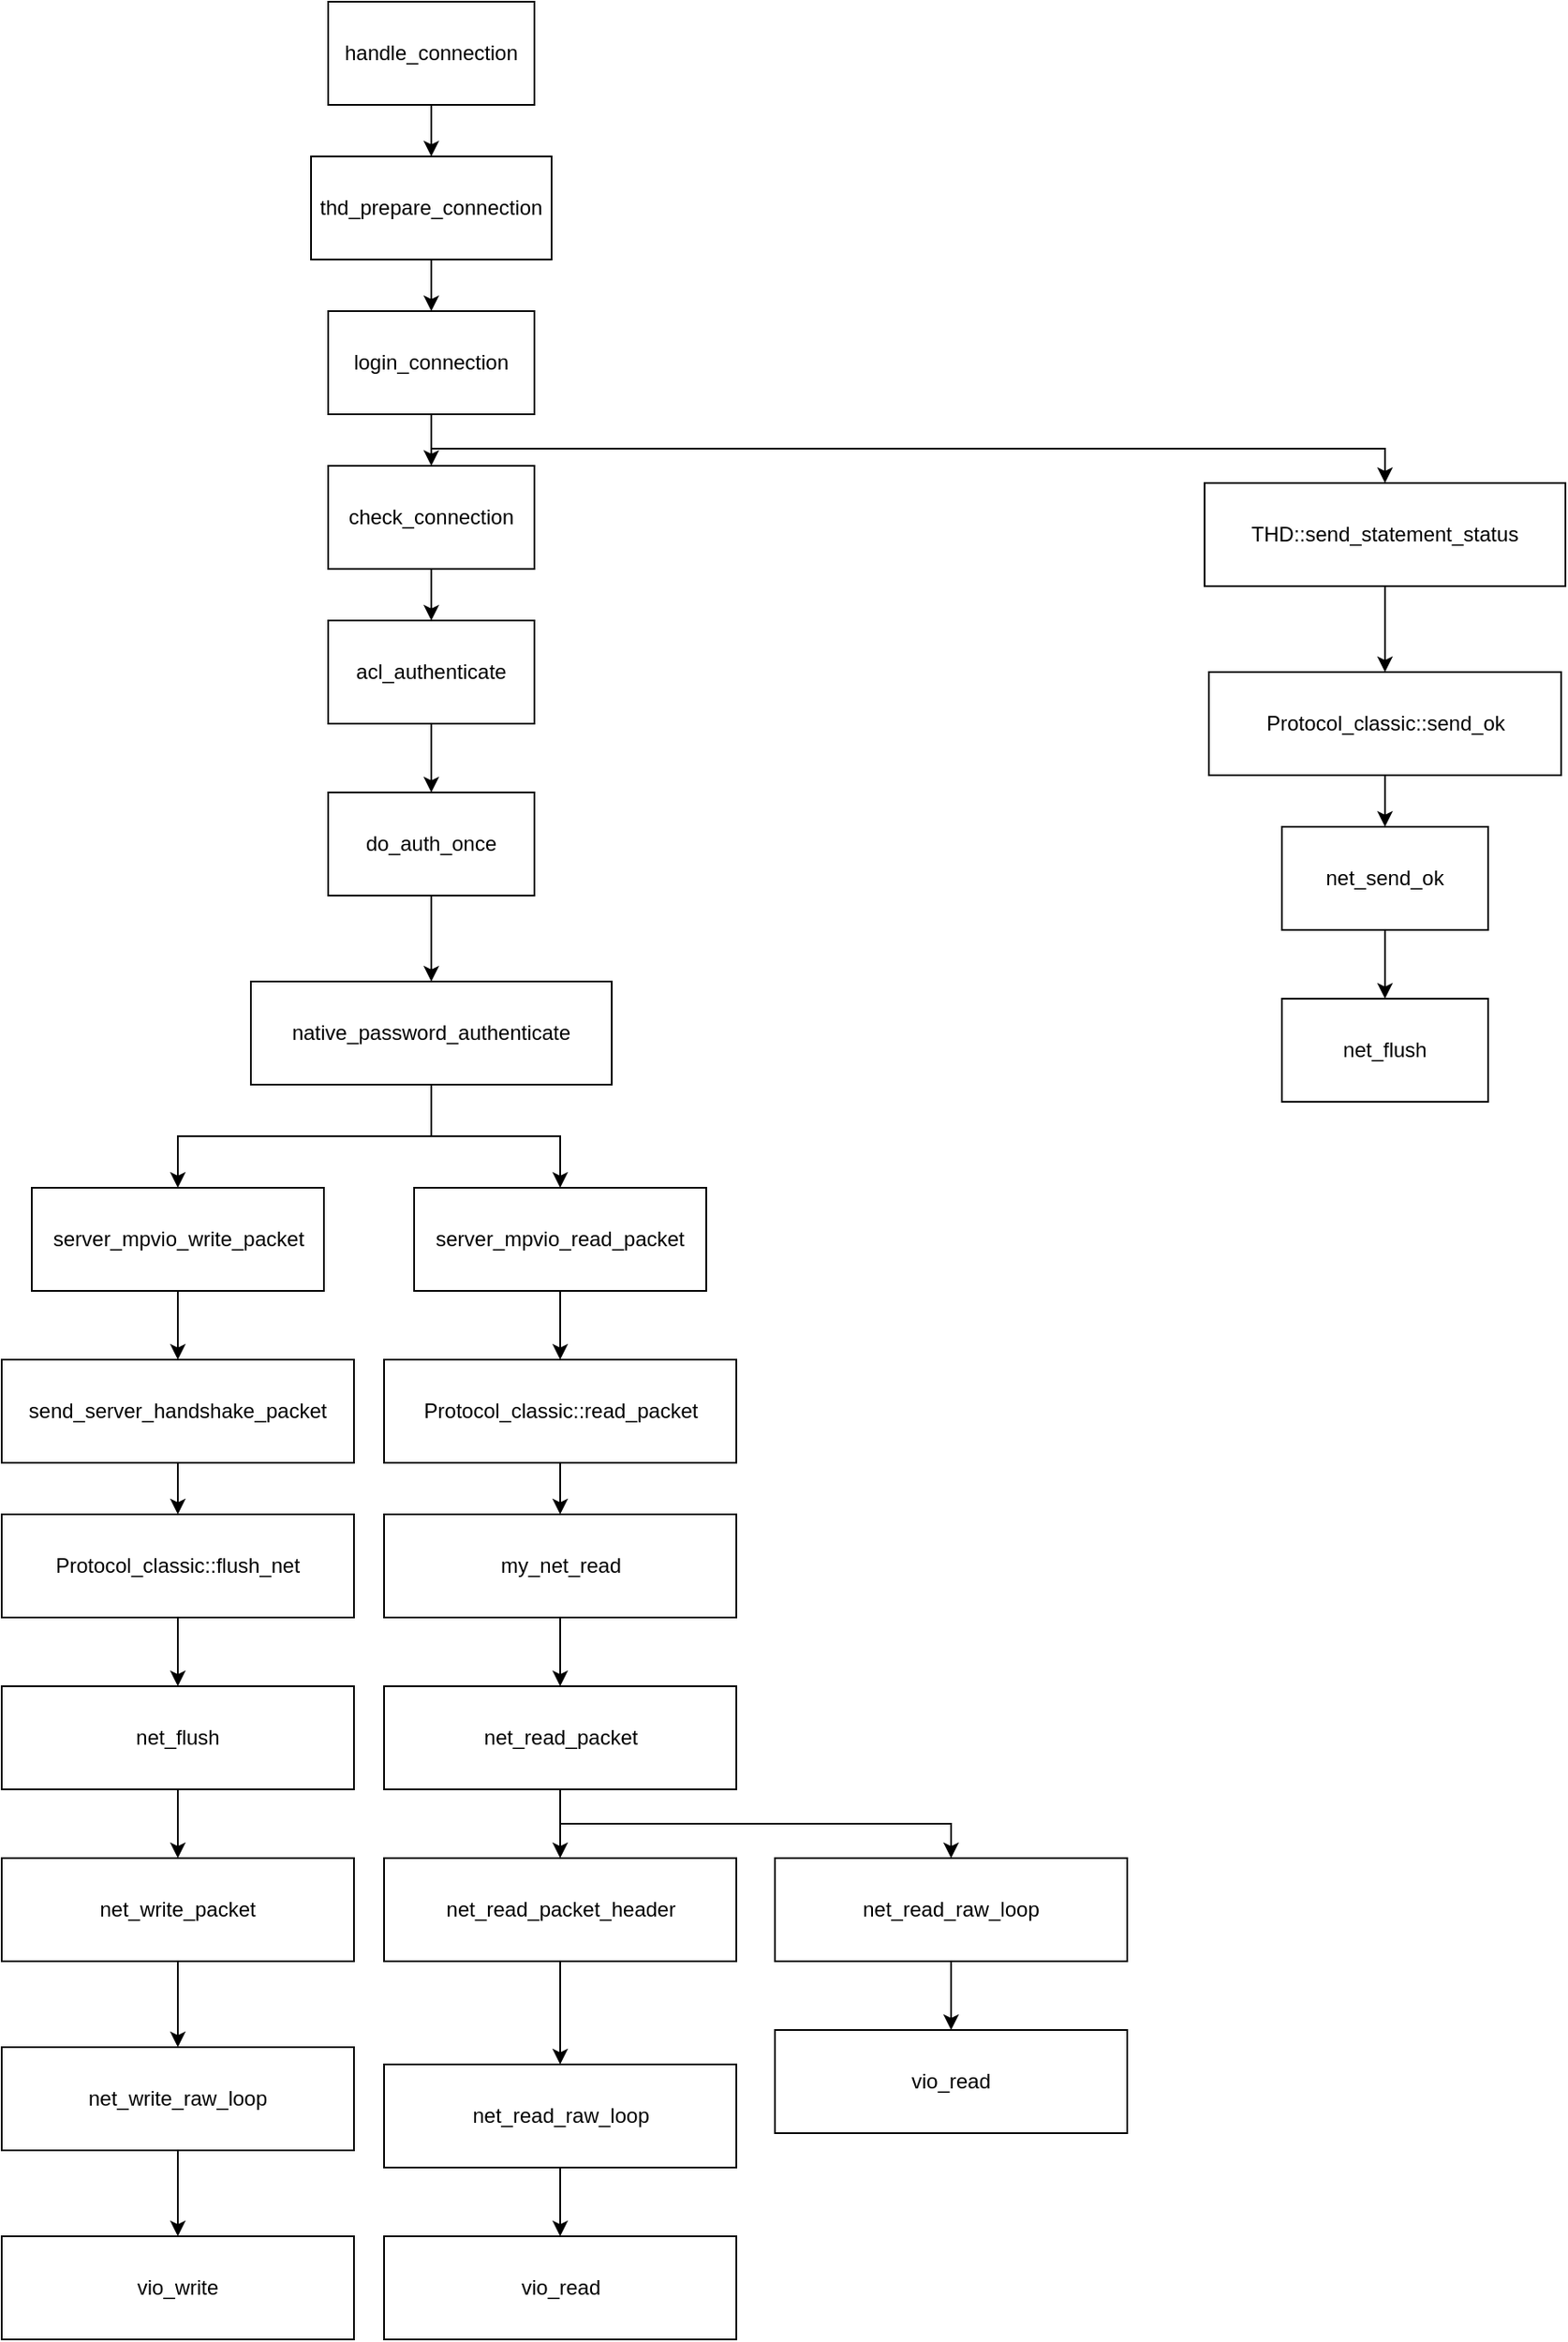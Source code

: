 <mxfile version="22.0.8" type="github">
  <diagram name="Page-1" id="0erV1qYscNEWXXvKawN_">
    <mxGraphModel dx="1050" dy="549" grid="1" gridSize="10" guides="1" tooltips="1" connect="1" arrows="1" fold="1" page="1" pageScale="1" pageWidth="850" pageHeight="1100" math="0" shadow="0">
      <root>
        <mxCell id="0" />
        <mxCell id="1" parent="0" />
        <mxCell id="YTRCjxiTsRSQV4Z-Bp1G-3" style="edgeStyle=orthogonalEdgeStyle;rounded=0;orthogonalLoop=1;jettySize=auto;html=1;exitX=0.5;exitY=1;exitDx=0;exitDy=0;entryX=0.5;entryY=0;entryDx=0;entryDy=0;" edge="1" parent="1" source="YTRCjxiTsRSQV4Z-Bp1G-1" target="YTRCjxiTsRSQV4Z-Bp1G-2">
          <mxGeometry relative="1" as="geometry" />
        </mxCell>
        <mxCell id="YTRCjxiTsRSQV4Z-Bp1G-1" value="handle_connection" style="rounded=0;whiteSpace=wrap;html=1;" vertex="1" parent="1">
          <mxGeometry x="220" y="30" width="120" height="60" as="geometry" />
        </mxCell>
        <mxCell id="YTRCjxiTsRSQV4Z-Bp1G-4" style="edgeStyle=orthogonalEdgeStyle;rounded=0;orthogonalLoop=1;jettySize=auto;html=1;exitX=0.5;exitY=1;exitDx=0;exitDy=0;" edge="1" parent="1" source="YTRCjxiTsRSQV4Z-Bp1G-2" target="YTRCjxiTsRSQV4Z-Bp1G-5">
          <mxGeometry relative="1" as="geometry">
            <mxPoint x="280" y="220" as="targetPoint" />
          </mxGeometry>
        </mxCell>
        <mxCell id="YTRCjxiTsRSQV4Z-Bp1G-2" value="thd_prepare_connection" style="rounded=0;whiteSpace=wrap;html=1;" vertex="1" parent="1">
          <mxGeometry x="210" y="120" width="140" height="60" as="geometry" />
        </mxCell>
        <mxCell id="YTRCjxiTsRSQV4Z-Bp1G-7" style="edgeStyle=orthogonalEdgeStyle;rounded=0;orthogonalLoop=1;jettySize=auto;html=1;exitX=0.5;exitY=1;exitDx=0;exitDy=0;entryX=0.5;entryY=0;entryDx=0;entryDy=0;" edge="1" parent="1" source="YTRCjxiTsRSQV4Z-Bp1G-5" target="YTRCjxiTsRSQV4Z-Bp1G-6">
          <mxGeometry relative="1" as="geometry" />
        </mxCell>
        <mxCell id="YTRCjxiTsRSQV4Z-Bp1G-48" style="edgeStyle=orthogonalEdgeStyle;rounded=0;orthogonalLoop=1;jettySize=auto;html=1;exitX=0.5;exitY=1;exitDx=0;exitDy=0;entryX=0.5;entryY=0;entryDx=0;entryDy=0;" edge="1" parent="1" source="YTRCjxiTsRSQV4Z-Bp1G-5" target="YTRCjxiTsRSQV4Z-Bp1G-47">
          <mxGeometry relative="1" as="geometry" />
        </mxCell>
        <mxCell id="YTRCjxiTsRSQV4Z-Bp1G-5" value="login_connection" style="rounded=0;whiteSpace=wrap;html=1;" vertex="1" parent="1">
          <mxGeometry x="220" y="210" width="120" height="60" as="geometry" />
        </mxCell>
        <mxCell id="YTRCjxiTsRSQV4Z-Bp1G-9" style="edgeStyle=orthogonalEdgeStyle;rounded=0;orthogonalLoop=1;jettySize=auto;html=1;exitX=0.5;exitY=1;exitDx=0;exitDy=0;" edge="1" parent="1" source="YTRCjxiTsRSQV4Z-Bp1G-6" target="YTRCjxiTsRSQV4Z-Bp1G-8">
          <mxGeometry relative="1" as="geometry" />
        </mxCell>
        <mxCell id="YTRCjxiTsRSQV4Z-Bp1G-6" value="check_connection" style="rounded=0;whiteSpace=wrap;html=1;" vertex="1" parent="1">
          <mxGeometry x="220" y="300" width="120" height="60" as="geometry" />
        </mxCell>
        <mxCell id="YTRCjxiTsRSQV4Z-Bp1G-11" style="edgeStyle=orthogonalEdgeStyle;rounded=0;orthogonalLoop=1;jettySize=auto;html=1;exitX=0.5;exitY=1;exitDx=0;exitDy=0;entryX=0.5;entryY=0;entryDx=0;entryDy=0;" edge="1" parent="1" source="YTRCjxiTsRSQV4Z-Bp1G-8" target="YTRCjxiTsRSQV4Z-Bp1G-10">
          <mxGeometry relative="1" as="geometry" />
        </mxCell>
        <mxCell id="YTRCjxiTsRSQV4Z-Bp1G-8" value="acl_authenticate" style="rounded=0;whiteSpace=wrap;html=1;" vertex="1" parent="1">
          <mxGeometry x="220" y="390" width="120" height="60" as="geometry" />
        </mxCell>
        <mxCell id="YTRCjxiTsRSQV4Z-Bp1G-13" style="edgeStyle=orthogonalEdgeStyle;rounded=0;orthogonalLoop=1;jettySize=auto;html=1;exitX=0.5;exitY=1;exitDx=0;exitDy=0;" edge="1" parent="1" source="YTRCjxiTsRSQV4Z-Bp1G-10" target="YTRCjxiTsRSQV4Z-Bp1G-12">
          <mxGeometry relative="1" as="geometry" />
        </mxCell>
        <mxCell id="YTRCjxiTsRSQV4Z-Bp1G-10" value="do_auth_once" style="rounded=0;whiteSpace=wrap;html=1;" vertex="1" parent="1">
          <mxGeometry x="220" y="490" width="120" height="60" as="geometry" />
        </mxCell>
        <mxCell id="YTRCjxiTsRSQV4Z-Bp1G-15" style="edgeStyle=orthogonalEdgeStyle;rounded=0;orthogonalLoop=1;jettySize=auto;html=1;exitX=0.5;exitY=1;exitDx=0;exitDy=0;" edge="1" parent="1" source="YTRCjxiTsRSQV4Z-Bp1G-12" target="YTRCjxiTsRSQV4Z-Bp1G-14">
          <mxGeometry relative="1" as="geometry" />
        </mxCell>
        <mxCell id="YTRCjxiTsRSQV4Z-Bp1G-29" style="edgeStyle=orthogonalEdgeStyle;rounded=0;orthogonalLoop=1;jettySize=auto;html=1;exitX=0.5;exitY=1;exitDx=0;exitDy=0;" edge="1" parent="1" source="YTRCjxiTsRSQV4Z-Bp1G-12" target="YTRCjxiTsRSQV4Z-Bp1G-28">
          <mxGeometry relative="1" as="geometry" />
        </mxCell>
        <mxCell id="YTRCjxiTsRSQV4Z-Bp1G-12" value="native_password_authenticate" style="rounded=0;whiteSpace=wrap;html=1;" vertex="1" parent="1">
          <mxGeometry x="175" y="600" width="210" height="60" as="geometry" />
        </mxCell>
        <mxCell id="YTRCjxiTsRSQV4Z-Bp1G-17" style="edgeStyle=orthogonalEdgeStyle;rounded=0;orthogonalLoop=1;jettySize=auto;html=1;exitX=0.5;exitY=1;exitDx=0;exitDy=0;entryX=0.5;entryY=0;entryDx=0;entryDy=0;" edge="1" parent="1" source="YTRCjxiTsRSQV4Z-Bp1G-14" target="YTRCjxiTsRSQV4Z-Bp1G-16">
          <mxGeometry relative="1" as="geometry" />
        </mxCell>
        <mxCell id="YTRCjxiTsRSQV4Z-Bp1G-14" value="server_mpvio_write_packet" style="rounded=0;whiteSpace=wrap;html=1;" vertex="1" parent="1">
          <mxGeometry x="47.5" y="720" width="170" height="60" as="geometry" />
        </mxCell>
        <mxCell id="YTRCjxiTsRSQV4Z-Bp1G-19" style="edgeStyle=orthogonalEdgeStyle;rounded=0;orthogonalLoop=1;jettySize=auto;html=1;exitX=0.5;exitY=1;exitDx=0;exitDy=0;entryX=0.5;entryY=0;entryDx=0;entryDy=0;" edge="1" parent="1" source="YTRCjxiTsRSQV4Z-Bp1G-16" target="YTRCjxiTsRSQV4Z-Bp1G-18">
          <mxGeometry relative="1" as="geometry" />
        </mxCell>
        <mxCell id="YTRCjxiTsRSQV4Z-Bp1G-16" value="send_server_handshake_packet" style="rounded=0;whiteSpace=wrap;html=1;" vertex="1" parent="1">
          <mxGeometry x="30" y="820" width="205" height="60" as="geometry" />
        </mxCell>
        <mxCell id="YTRCjxiTsRSQV4Z-Bp1G-21" style="edgeStyle=orthogonalEdgeStyle;rounded=0;orthogonalLoop=1;jettySize=auto;html=1;exitX=0.5;exitY=1;exitDx=0;exitDy=0;" edge="1" parent="1" source="YTRCjxiTsRSQV4Z-Bp1G-18" target="YTRCjxiTsRSQV4Z-Bp1G-20">
          <mxGeometry relative="1" as="geometry" />
        </mxCell>
        <mxCell id="YTRCjxiTsRSQV4Z-Bp1G-18" value="Protocol_classic::flush_net" style="rounded=0;whiteSpace=wrap;html=1;" vertex="1" parent="1">
          <mxGeometry x="30" y="910" width="205" height="60" as="geometry" />
        </mxCell>
        <mxCell id="YTRCjxiTsRSQV4Z-Bp1G-23" style="edgeStyle=orthogonalEdgeStyle;rounded=0;orthogonalLoop=1;jettySize=auto;html=1;exitX=0.5;exitY=1;exitDx=0;exitDy=0;entryX=0.5;entryY=0;entryDx=0;entryDy=0;" edge="1" parent="1" source="YTRCjxiTsRSQV4Z-Bp1G-20" target="YTRCjxiTsRSQV4Z-Bp1G-22">
          <mxGeometry relative="1" as="geometry" />
        </mxCell>
        <mxCell id="YTRCjxiTsRSQV4Z-Bp1G-20" value="net_flush" style="rounded=0;whiteSpace=wrap;html=1;" vertex="1" parent="1">
          <mxGeometry x="30" y="1010" width="205" height="60" as="geometry" />
        </mxCell>
        <mxCell id="YTRCjxiTsRSQV4Z-Bp1G-25" style="edgeStyle=orthogonalEdgeStyle;rounded=0;orthogonalLoop=1;jettySize=auto;html=1;exitX=0.5;exitY=1;exitDx=0;exitDy=0;" edge="1" parent="1" source="YTRCjxiTsRSQV4Z-Bp1G-22" target="YTRCjxiTsRSQV4Z-Bp1G-24">
          <mxGeometry relative="1" as="geometry" />
        </mxCell>
        <mxCell id="YTRCjxiTsRSQV4Z-Bp1G-22" value="net_write_packet" style="rounded=0;whiteSpace=wrap;html=1;" vertex="1" parent="1">
          <mxGeometry x="30" y="1110" width="205" height="60" as="geometry" />
        </mxCell>
        <mxCell id="YTRCjxiTsRSQV4Z-Bp1G-27" style="edgeStyle=orthogonalEdgeStyle;rounded=0;orthogonalLoop=1;jettySize=auto;html=1;exitX=0.5;exitY=1;exitDx=0;exitDy=0;entryX=0.5;entryY=0;entryDx=0;entryDy=0;" edge="1" parent="1" source="YTRCjxiTsRSQV4Z-Bp1G-24" target="YTRCjxiTsRSQV4Z-Bp1G-26">
          <mxGeometry relative="1" as="geometry" />
        </mxCell>
        <mxCell id="YTRCjxiTsRSQV4Z-Bp1G-24" value="net_write_raw_loop" style="rounded=0;whiteSpace=wrap;html=1;" vertex="1" parent="1">
          <mxGeometry x="30" y="1220" width="205" height="60" as="geometry" />
        </mxCell>
        <mxCell id="YTRCjxiTsRSQV4Z-Bp1G-26" value="vio_write" style="rounded=0;whiteSpace=wrap;html=1;" vertex="1" parent="1">
          <mxGeometry x="30" y="1330" width="205" height="60" as="geometry" />
        </mxCell>
        <mxCell id="YTRCjxiTsRSQV4Z-Bp1G-31" style="edgeStyle=orthogonalEdgeStyle;rounded=0;orthogonalLoop=1;jettySize=auto;html=1;exitX=0.5;exitY=1;exitDx=0;exitDy=0;" edge="1" parent="1" source="YTRCjxiTsRSQV4Z-Bp1G-28" target="YTRCjxiTsRSQV4Z-Bp1G-30">
          <mxGeometry relative="1" as="geometry" />
        </mxCell>
        <mxCell id="YTRCjxiTsRSQV4Z-Bp1G-28" value="server_mpvio_read_packet" style="rounded=0;whiteSpace=wrap;html=1;" vertex="1" parent="1">
          <mxGeometry x="270" y="720" width="170" height="60" as="geometry" />
        </mxCell>
        <mxCell id="YTRCjxiTsRSQV4Z-Bp1G-33" style="edgeStyle=orthogonalEdgeStyle;rounded=0;orthogonalLoop=1;jettySize=auto;html=1;exitX=0.5;exitY=1;exitDx=0;exitDy=0;entryX=0.5;entryY=0;entryDx=0;entryDy=0;" edge="1" parent="1" source="YTRCjxiTsRSQV4Z-Bp1G-30" target="YTRCjxiTsRSQV4Z-Bp1G-32">
          <mxGeometry relative="1" as="geometry" />
        </mxCell>
        <mxCell id="YTRCjxiTsRSQV4Z-Bp1G-30" value="Protocol_classic::read_packet" style="rounded=0;whiteSpace=wrap;html=1;" vertex="1" parent="1">
          <mxGeometry x="252.5" y="820" width="205" height="60" as="geometry" />
        </mxCell>
        <mxCell id="YTRCjxiTsRSQV4Z-Bp1G-35" style="edgeStyle=orthogonalEdgeStyle;rounded=0;orthogonalLoop=1;jettySize=auto;html=1;exitX=0.5;exitY=1;exitDx=0;exitDy=0;" edge="1" parent="1" source="YTRCjxiTsRSQV4Z-Bp1G-32" target="YTRCjxiTsRSQV4Z-Bp1G-34">
          <mxGeometry relative="1" as="geometry" />
        </mxCell>
        <mxCell id="YTRCjxiTsRSQV4Z-Bp1G-32" value="my_net_read" style="rounded=0;whiteSpace=wrap;html=1;" vertex="1" parent="1">
          <mxGeometry x="252.5" y="910" width="205" height="60" as="geometry" />
        </mxCell>
        <mxCell id="YTRCjxiTsRSQV4Z-Bp1G-37" style="edgeStyle=orthogonalEdgeStyle;rounded=0;orthogonalLoop=1;jettySize=auto;html=1;exitX=0.5;exitY=1;exitDx=0;exitDy=0;entryX=0.5;entryY=0;entryDx=0;entryDy=0;" edge="1" parent="1" source="YTRCjxiTsRSQV4Z-Bp1G-34" target="YTRCjxiTsRSQV4Z-Bp1G-36">
          <mxGeometry relative="1" as="geometry" />
        </mxCell>
        <mxCell id="YTRCjxiTsRSQV4Z-Bp1G-46" style="edgeStyle=orthogonalEdgeStyle;rounded=0;orthogonalLoop=1;jettySize=auto;html=1;exitX=0.5;exitY=1;exitDx=0;exitDy=0;" edge="1" parent="1" source="YTRCjxiTsRSQV4Z-Bp1G-34" target="YTRCjxiTsRSQV4Z-Bp1G-43">
          <mxGeometry relative="1" as="geometry" />
        </mxCell>
        <mxCell id="YTRCjxiTsRSQV4Z-Bp1G-34" value="net_read_packet" style="rounded=0;whiteSpace=wrap;html=1;" vertex="1" parent="1">
          <mxGeometry x="252.5" y="1010" width="205" height="60" as="geometry" />
        </mxCell>
        <mxCell id="YTRCjxiTsRSQV4Z-Bp1G-39" style="edgeStyle=orthogonalEdgeStyle;rounded=0;orthogonalLoop=1;jettySize=auto;html=1;exitX=0.5;exitY=1;exitDx=0;exitDy=0;" edge="1" parent="1" source="YTRCjxiTsRSQV4Z-Bp1G-36" target="YTRCjxiTsRSQV4Z-Bp1G-38">
          <mxGeometry relative="1" as="geometry" />
        </mxCell>
        <mxCell id="YTRCjxiTsRSQV4Z-Bp1G-36" value="net_read_packet_header" style="rounded=0;whiteSpace=wrap;html=1;" vertex="1" parent="1">
          <mxGeometry x="252.5" y="1110" width="205" height="60" as="geometry" />
        </mxCell>
        <mxCell id="YTRCjxiTsRSQV4Z-Bp1G-41" style="edgeStyle=orthogonalEdgeStyle;rounded=0;orthogonalLoop=1;jettySize=auto;html=1;exitX=0.5;exitY=1;exitDx=0;exitDy=0;entryX=0.5;entryY=0;entryDx=0;entryDy=0;" edge="1" parent="1" source="YTRCjxiTsRSQV4Z-Bp1G-38" target="YTRCjxiTsRSQV4Z-Bp1G-40">
          <mxGeometry relative="1" as="geometry" />
        </mxCell>
        <mxCell id="YTRCjxiTsRSQV4Z-Bp1G-38" value="net_read_raw_loop" style="rounded=0;whiteSpace=wrap;html=1;" vertex="1" parent="1">
          <mxGeometry x="252.5" y="1230" width="205" height="60" as="geometry" />
        </mxCell>
        <mxCell id="YTRCjxiTsRSQV4Z-Bp1G-40" value="vio_read" style="rounded=0;whiteSpace=wrap;html=1;" vertex="1" parent="1">
          <mxGeometry x="252.5" y="1330" width="205" height="60" as="geometry" />
        </mxCell>
        <mxCell id="YTRCjxiTsRSQV4Z-Bp1G-45" style="edgeStyle=orthogonalEdgeStyle;rounded=0;orthogonalLoop=1;jettySize=auto;html=1;exitX=0.5;exitY=1;exitDx=0;exitDy=0;" edge="1" parent="1" source="YTRCjxiTsRSQV4Z-Bp1G-43" target="YTRCjxiTsRSQV4Z-Bp1G-44">
          <mxGeometry relative="1" as="geometry" />
        </mxCell>
        <mxCell id="YTRCjxiTsRSQV4Z-Bp1G-43" value="net_read_raw_loop" style="rounded=0;whiteSpace=wrap;html=1;" vertex="1" parent="1">
          <mxGeometry x="480" y="1110" width="205" height="60" as="geometry" />
        </mxCell>
        <mxCell id="YTRCjxiTsRSQV4Z-Bp1G-44" value="vio_read" style="rounded=0;whiteSpace=wrap;html=1;" vertex="1" parent="1">
          <mxGeometry x="480" y="1210" width="205" height="60" as="geometry" />
        </mxCell>
        <mxCell id="YTRCjxiTsRSQV4Z-Bp1G-50" style="edgeStyle=orthogonalEdgeStyle;rounded=0;orthogonalLoop=1;jettySize=auto;html=1;exitX=0.5;exitY=1;exitDx=0;exitDy=0;entryX=0.5;entryY=0;entryDx=0;entryDy=0;" edge="1" parent="1" source="YTRCjxiTsRSQV4Z-Bp1G-47" target="YTRCjxiTsRSQV4Z-Bp1G-49">
          <mxGeometry relative="1" as="geometry" />
        </mxCell>
        <mxCell id="YTRCjxiTsRSQV4Z-Bp1G-47" value="THD::send_statement_status" style="rounded=0;whiteSpace=wrap;html=1;" vertex="1" parent="1">
          <mxGeometry x="730" y="310" width="210" height="60" as="geometry" />
        </mxCell>
        <mxCell id="YTRCjxiTsRSQV4Z-Bp1G-52" style="edgeStyle=orthogonalEdgeStyle;rounded=0;orthogonalLoop=1;jettySize=auto;html=1;exitX=0.5;exitY=1;exitDx=0;exitDy=0;" edge="1" parent="1" source="YTRCjxiTsRSQV4Z-Bp1G-49" target="YTRCjxiTsRSQV4Z-Bp1G-51">
          <mxGeometry relative="1" as="geometry" />
        </mxCell>
        <mxCell id="YTRCjxiTsRSQV4Z-Bp1G-49" value="Protocol_classic::send_ok" style="rounded=0;whiteSpace=wrap;html=1;" vertex="1" parent="1">
          <mxGeometry x="732.5" y="420" width="205" height="60" as="geometry" />
        </mxCell>
        <mxCell id="YTRCjxiTsRSQV4Z-Bp1G-54" style="edgeStyle=orthogonalEdgeStyle;rounded=0;orthogonalLoop=1;jettySize=auto;html=1;exitX=0.5;exitY=1;exitDx=0;exitDy=0;entryX=0.5;entryY=0;entryDx=0;entryDy=0;" edge="1" parent="1" source="YTRCjxiTsRSQV4Z-Bp1G-51" target="YTRCjxiTsRSQV4Z-Bp1G-53">
          <mxGeometry relative="1" as="geometry" />
        </mxCell>
        <mxCell id="YTRCjxiTsRSQV4Z-Bp1G-51" value="net_send_ok" style="rounded=0;whiteSpace=wrap;html=1;" vertex="1" parent="1">
          <mxGeometry x="775" y="510" width="120" height="60" as="geometry" />
        </mxCell>
        <mxCell id="YTRCjxiTsRSQV4Z-Bp1G-53" value="net_flush" style="rounded=0;whiteSpace=wrap;html=1;" vertex="1" parent="1">
          <mxGeometry x="775" y="610" width="120" height="60" as="geometry" />
        </mxCell>
      </root>
    </mxGraphModel>
  </diagram>
</mxfile>
